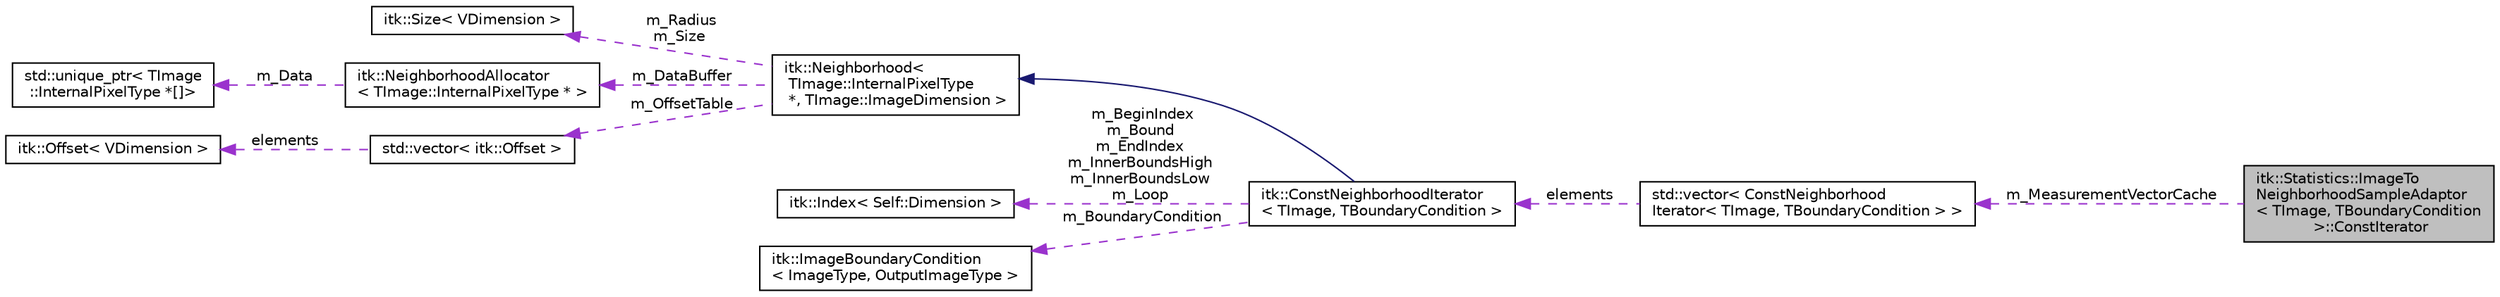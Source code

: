 digraph "itk::Statistics::ImageToNeighborhoodSampleAdaptor&lt; TImage, TBoundaryCondition &gt;::ConstIterator"
{
 // LATEX_PDF_SIZE
  edge [fontname="Helvetica",fontsize="10",labelfontname="Helvetica",labelfontsize="10"];
  node [fontname="Helvetica",fontsize="10",shape=record];
  rankdir="LR";
  Node1 [label="itk::Statistics::ImageTo\lNeighborhoodSampleAdaptor\l\< TImage, TBoundaryCondition\l \>::ConstIterator",height=0.2,width=0.4,color="black", fillcolor="grey75", style="filled", fontcolor="black",tooltip="Const Iterator."];
  Node2 -> Node1 [dir="back",color="darkorchid3",fontsize="10",style="dashed",label=" m_MeasurementVectorCache" ,fontname="Helvetica"];
  Node2 [label="std::vector\< ConstNeighborhood\lIterator\< TImage, TBoundaryCondition \> \>",height=0.2,width=0.4,color="black", fillcolor="white", style="filled",tooltip=" "];
  Node3 -> Node2 [dir="back",color="darkorchid3",fontsize="10",style="dashed",label=" elements" ,fontname="Helvetica"];
  Node3 [label="itk::ConstNeighborhoodIterator\l\< TImage, TBoundaryCondition \>",height=0.2,width=0.4,color="black", fillcolor="white", style="filled",URL="$classitk_1_1ConstNeighborhoodIterator.html",tooltip=" "];
  Node4 -> Node3 [dir="back",color="midnightblue",fontsize="10",style="solid",fontname="Helvetica"];
  Node4 [label="itk::Neighborhood\<\l TImage::InternalPixelType\l *, TImage::ImageDimension \>",height=0.2,width=0.4,color="black", fillcolor="white", style="filled",URL="$classitk_1_1Neighborhood.html",tooltip=" "];
  Node5 -> Node4 [dir="back",color="darkorchid3",fontsize="10",style="dashed",label=" m_Radius\nm_Size" ,fontname="Helvetica"];
  Node5 [label="itk::Size\< VDimension \>",height=0.2,width=0.4,color="black", fillcolor="white", style="filled",URL="$structitk_1_1Size.html",tooltip=" "];
  Node6 -> Node4 [dir="back",color="darkorchid3",fontsize="10",style="dashed",label=" m_DataBuffer" ,fontname="Helvetica"];
  Node6 [label="itk::NeighborhoodAllocator\l\< TImage::InternalPixelType * \>",height=0.2,width=0.4,color="black", fillcolor="white", style="filled",URL="$classitk_1_1NeighborhoodAllocator.html",tooltip=" "];
  Node7 -> Node6 [dir="back",color="darkorchid3",fontsize="10",style="dashed",label=" m_Data" ,fontname="Helvetica"];
  Node7 [label="std::unique_ptr\< TImage\l::InternalPixelType *[]\>",height=0.2,width=0.4,color="black", fillcolor="white", style="filled",tooltip=" "];
  Node8 -> Node4 [dir="back",color="darkorchid3",fontsize="10",style="dashed",label=" m_OffsetTable" ,fontname="Helvetica"];
  Node8 [label="std::vector\< itk::Offset \>",height=0.2,width=0.4,color="black", fillcolor="white", style="filled",tooltip=" "];
  Node9 -> Node8 [dir="back",color="darkorchid3",fontsize="10",style="dashed",label=" elements" ,fontname="Helvetica"];
  Node9 [label="itk::Offset\< VDimension \>",height=0.2,width=0.4,color="black", fillcolor="white", style="filled",URL="$structitk_1_1Offset.html",tooltip="Represent a n-dimensional offset between two n-dimensional indexes of n-dimensional image."];
  Node10 -> Node3 [dir="back",color="darkorchid3",fontsize="10",style="dashed",label=" m_BeginIndex\nm_Bound\nm_EndIndex\nm_InnerBoundsHigh\nm_InnerBoundsLow\nm_Loop" ,fontname="Helvetica"];
  Node10 [label="itk::Index\< Self::Dimension \>",height=0.2,width=0.4,color="black", fillcolor="white", style="filled",URL="$structitk_1_1Index.html",tooltip=" "];
  Node11 -> Node3 [dir="back",color="darkorchid3",fontsize="10",style="dashed",label=" m_BoundaryCondition" ,fontname="Helvetica"];
  Node11 [label="itk::ImageBoundaryCondition\l\< ImageType, OutputImageType \>",height=0.2,width=0.4,color="black", fillcolor="white", style="filled",URL="$classitk_1_1ImageBoundaryCondition.html",tooltip=" "];
}
